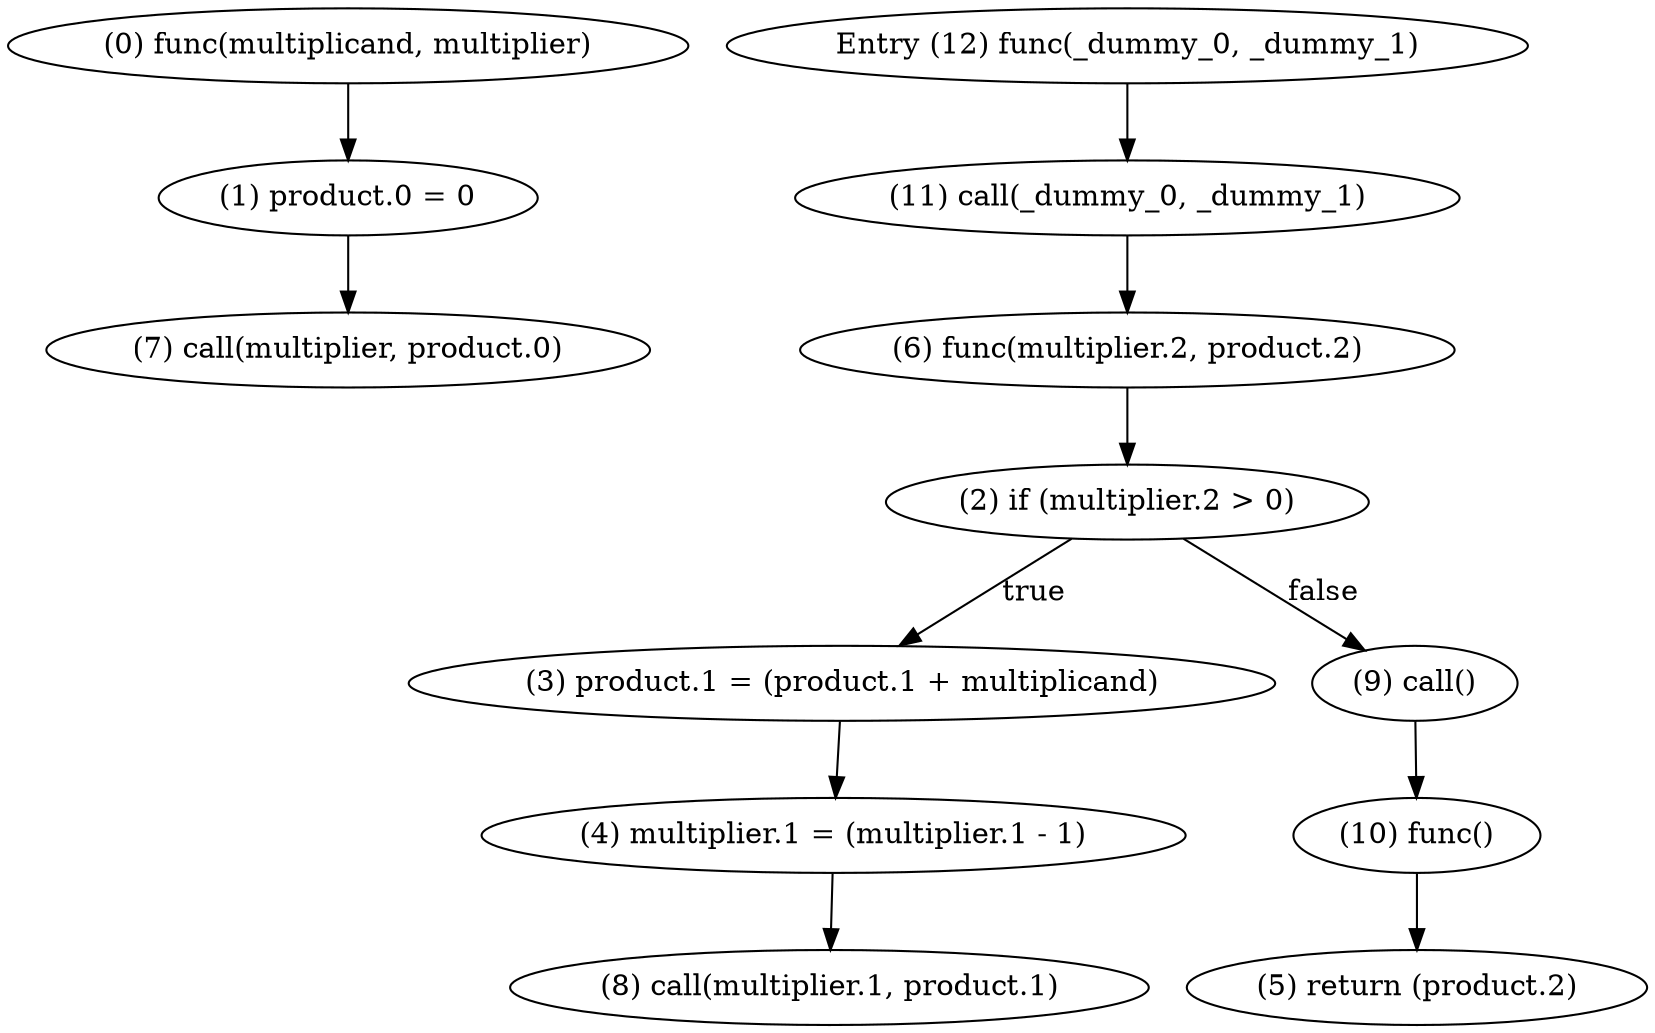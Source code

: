 digraph {
    0 [ label = "(0) func(multiplicand, multiplier)" ]
    1 [ label = "(1) product.0 = 0" ]
    2 [ label = "(2) if (multiplier.2 > 0)" ]
    3 [ label = "(3) product.1 = (product.1 + multiplicand)" ]
    4 [ label = "(4) multiplier.1 = (multiplier.1 - 1)" ]
    5 [ label = "(5) return (product.2)" ]
    6 [ label = "(6) func(multiplier.2, product.2)" ]
    7 [ label = "(7) call(multiplier, product.0)" ]
    8 [ label = "(8) call(multiplier.1, product.1)" ]
    9 [ label = "(9) call()" ]
    10 [ label = "(10) func()" ]
    11 [ label = "(11) call(_dummy_0, _dummy_1)" ]
    12 [ label = "Entry (12) func(_dummy_0, _dummy_1)" ]
    0 -> 1 [ label = "" ]
    1 -> 7 [ label = "" ]
    2 -> 9 [ label = "false" ]
    2 -> 3 [ label = "true" ]
    3 -> 4 [ label = "" ]
    4 -> 8 [ label = "" ]
    6 -> 2 [ label = "" ]
    9 -> 10 [ label = "" ]
    10 -> 5 [ label = "" ]
    11 -> 6 [ label = "" ]
    12 -> 11 [ label = "" ]
}
